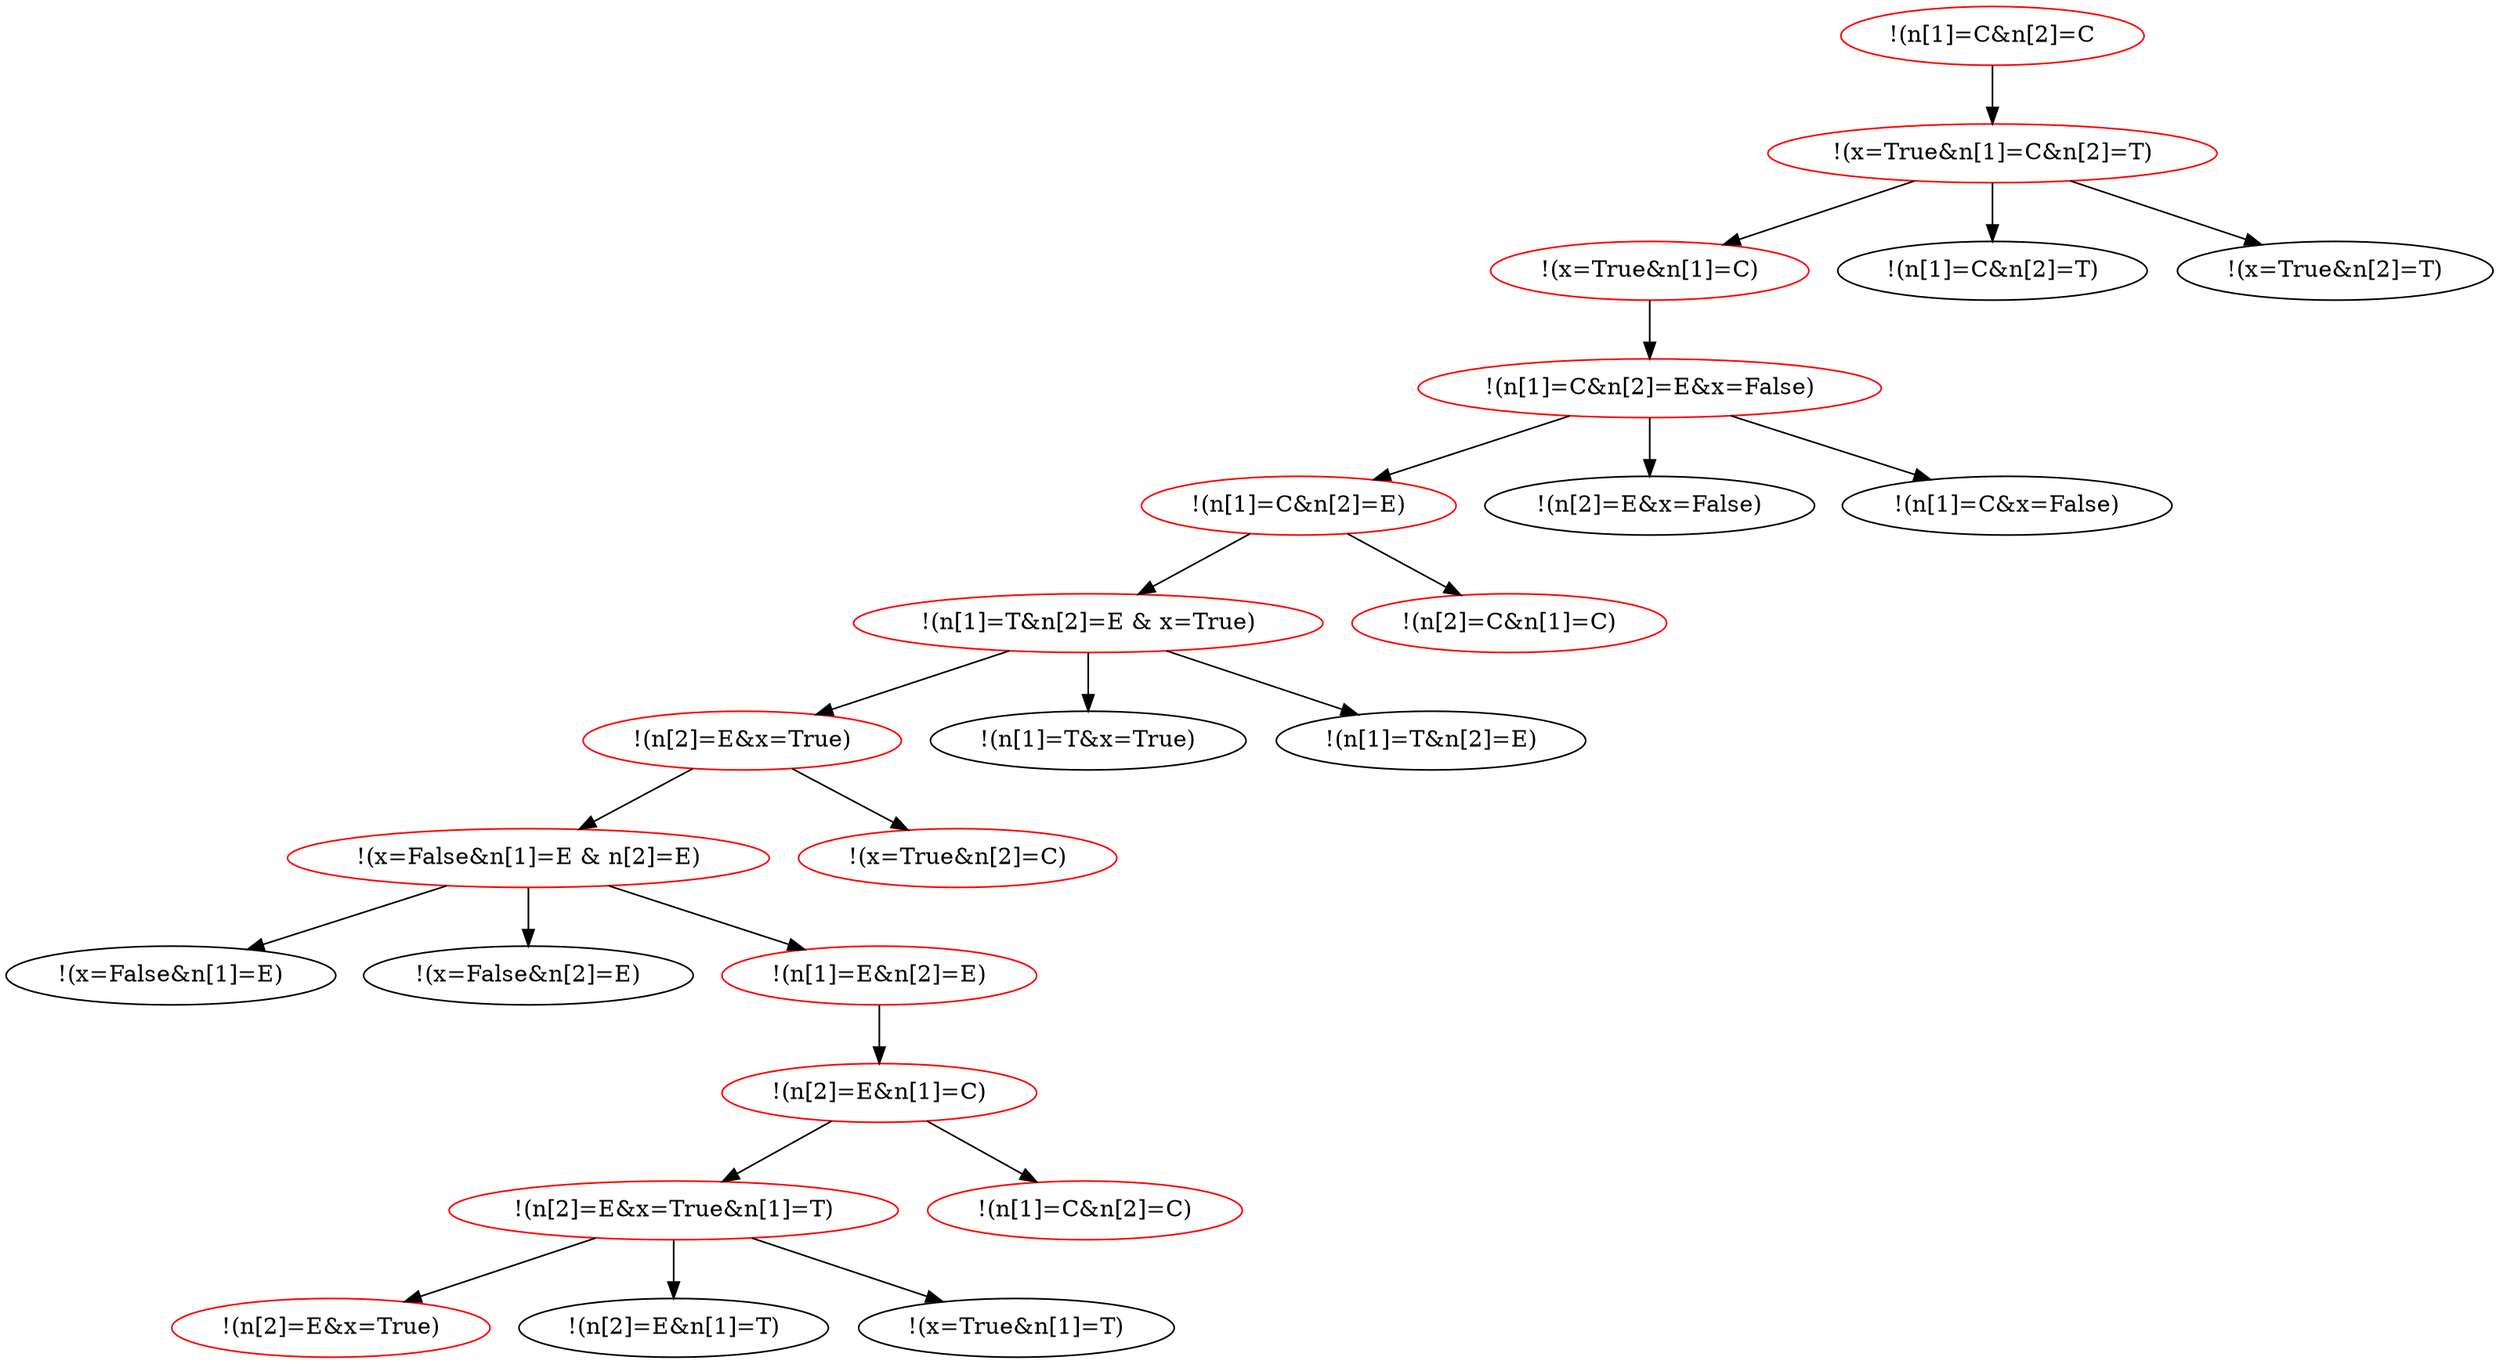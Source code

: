 // The Test Table
digraph {
	A [label="!(n[1]=C&n[2]=C" color=red]
	B [label="!(x=True&n[1]=C&n[2]=T)" color=red]
	C [label="!(x=True&n[1]=C)" color=red]
	D [label="!(n[1]=C&n[2]=T)"]
	E [label="!(x=True&n[2]=T)"]
	F [label="!(n[1]=C&n[2]=E&x=False)" color=red]
	H [label="!(n[1]=C&n[2]=E)" color=red]
	G [label="!(n[2]=E&x=False)"]
	I [label="!(n[1]=C&x=False)"]
	i [label="!(n[1]=T&n[2]=E & x=True)" color=red]
	M [label="!(n[2]=E&x=True)" color=red]
	j [label="!(n[2]=C&n[1]=C)" color=red]
	N [label="!(n[1]=T&x=True)"]
	h [label="!(n[1]=T&n[2]=E)"]
	a [label="!(x=False&n[1]=E & n[2]=E)" color=red]
	b [label="!(x=True&n[2]=C)" color=red]
	c [label="!(x=False&n[1]=E)"]
	d [label="!(x=False&n[2]=E)"]
	r [label="!(n[1]=E&n[2]=E)" color=red]
	e [label="!(n[2]=E&n[1]=C)" color=red]
	f [label="!(n[2]=E&x=True&n[1]=T)" color=red]
	g [label="!(n[1]=C&n[2]=C)" color=red]
	x [label="!(n[2]=E&x=True)" color=red]
	y [label="!(n[2]=E&n[1]=T)"]
	z [label="!(x=True&n[1]=T)"]
	A -> B
	B -> C
	B -> D
	B -> E
	C -> F
	F -> H
	F -> G
	F -> I
	H -> i
	H -> j
	i -> N
	i -> M
	i -> h
	M -> a
	M -> b
	a -> c
	a -> d
	a -> r
	r -> e
	e -> f
	e -> g
	f -> x
	f -> y
	f -> z
}
